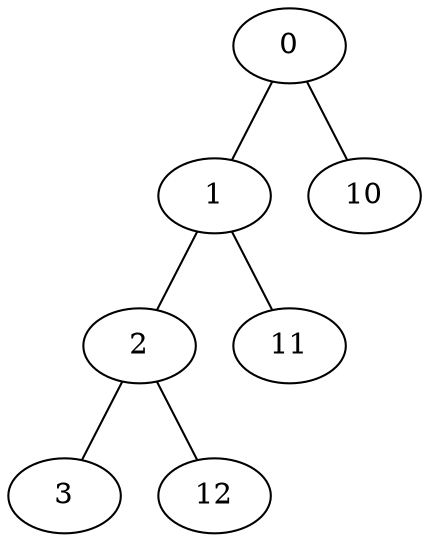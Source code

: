 graph g {
      "0" -- "1";
      "0" -- "10";
      "1" -- "2";
      "1" -- "11";
      "2" -- "3";
      "2" -- "12";
      }